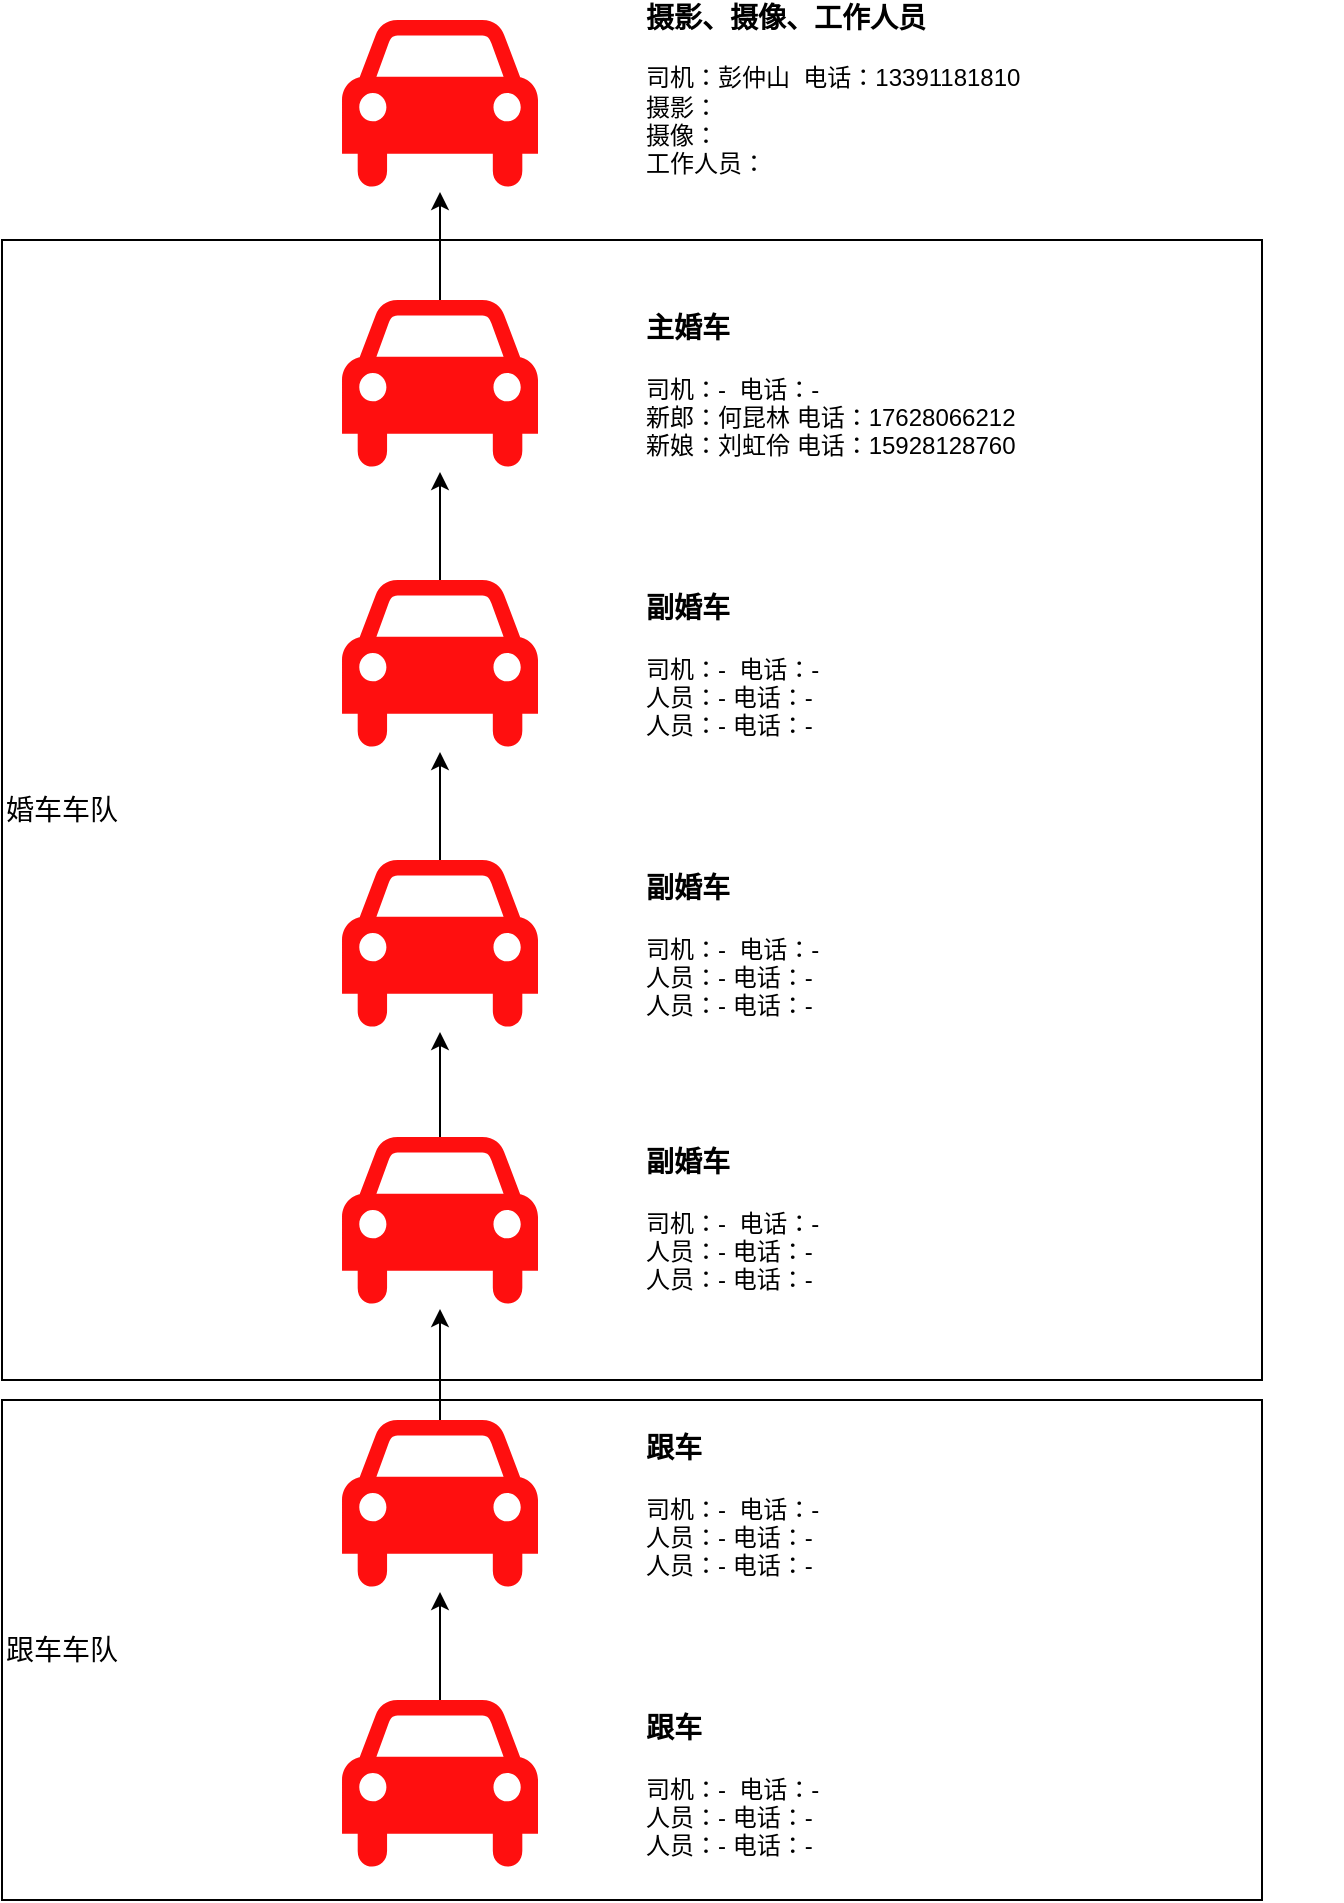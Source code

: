 <mxfile version="15.9.4" type="github">
  <diagram id="ChxOJC20nfknNe4g9IQP" name="Page-1">
    <mxGraphModel dx="2386" dy="2448" grid="1" gridSize="10" guides="1" tooltips="1" connect="1" arrows="1" fold="1" page="1" pageScale="1" pageWidth="827" pageHeight="1169" math="0" shadow="0">
      <root>
        <mxCell id="0" />
        <mxCell id="1" parent="0" />
        <mxCell id="bQJ2CA2lXjh7fbB7IvRR-24" value="跟车车队" style="rounded=0;whiteSpace=wrap;html=1;fontSize=14;align=left;" vertex="1" parent="1">
          <mxGeometry x="200" y="630" width="630" height="250" as="geometry" />
        </mxCell>
        <mxCell id="bQJ2CA2lXjh7fbB7IvRR-23" value="婚车车队" style="rounded=0;whiteSpace=wrap;html=1;fontSize=14;align=left;" vertex="1" parent="1">
          <mxGeometry x="200" y="50" width="630" height="570" as="geometry" />
        </mxCell>
        <mxCell id="bQJ2CA2lXjh7fbB7IvRR-17" value="" style="edgeStyle=orthogonalEdgeStyle;rounded=0;orthogonalLoop=1;jettySize=auto;html=1;fontSize=14;" edge="1" parent="1" source="bQJ2CA2lXjh7fbB7IvRR-1" target="bQJ2CA2lXjh7fbB7IvRR-9">
          <mxGeometry relative="1" as="geometry" />
        </mxCell>
        <mxCell id="bQJ2CA2lXjh7fbB7IvRR-1" value="" style="shape=mxgraph.signs.transportation.car_4;html=1;pointerEvents=1;fillColor=#FF0F0F;strokeColor=none;verticalLabelPosition=bottom;verticalAlign=top;align=center;" vertex="1" parent="1">
          <mxGeometry x="370" y="80" width="98" height="86" as="geometry" />
        </mxCell>
        <mxCell id="bQJ2CA2lXjh7fbB7IvRR-18" value="" style="edgeStyle=orthogonalEdgeStyle;rounded=0;orthogonalLoop=1;jettySize=auto;html=1;fontSize=14;" edge="1" parent="1" source="bQJ2CA2lXjh7fbB7IvRR-4" target="bQJ2CA2lXjh7fbB7IvRR-1">
          <mxGeometry relative="1" as="geometry" />
        </mxCell>
        <mxCell id="bQJ2CA2lXjh7fbB7IvRR-4" value="" style="shape=mxgraph.signs.transportation.car_4;html=1;pointerEvents=1;fillColor=#FF0F0F;strokeColor=none;verticalLabelPosition=bottom;verticalAlign=top;align=center;" vertex="1" parent="1">
          <mxGeometry x="370" y="220" width="98" height="86" as="geometry" />
        </mxCell>
        <mxCell id="bQJ2CA2lXjh7fbB7IvRR-19" value="" style="edgeStyle=orthogonalEdgeStyle;rounded=0;orthogonalLoop=1;jettySize=auto;html=1;fontSize=14;" edge="1" parent="1" source="bQJ2CA2lXjh7fbB7IvRR-5" target="bQJ2CA2lXjh7fbB7IvRR-4">
          <mxGeometry relative="1" as="geometry" />
        </mxCell>
        <mxCell id="bQJ2CA2lXjh7fbB7IvRR-5" value="" style="shape=mxgraph.signs.transportation.car_4;html=1;pointerEvents=1;fillColor=#FF0F0F;strokeColor=none;verticalLabelPosition=bottom;verticalAlign=top;align=center;" vertex="1" parent="1">
          <mxGeometry x="370" y="360" width="98" height="86" as="geometry" />
        </mxCell>
        <mxCell id="bQJ2CA2lXjh7fbB7IvRR-20" value="" style="edgeStyle=orthogonalEdgeStyle;rounded=0;orthogonalLoop=1;jettySize=auto;html=1;fontSize=14;" edge="1" parent="1" source="bQJ2CA2lXjh7fbB7IvRR-6" target="bQJ2CA2lXjh7fbB7IvRR-5">
          <mxGeometry relative="1" as="geometry" />
        </mxCell>
        <mxCell id="bQJ2CA2lXjh7fbB7IvRR-6" value="" style="shape=mxgraph.signs.transportation.car_4;html=1;pointerEvents=1;fillColor=#FF0F0F;strokeColor=none;verticalLabelPosition=bottom;verticalAlign=top;align=center;" vertex="1" parent="1">
          <mxGeometry x="370" y="498.5" width="98" height="86" as="geometry" />
        </mxCell>
        <mxCell id="bQJ2CA2lXjh7fbB7IvRR-21" value="" style="edgeStyle=orthogonalEdgeStyle;rounded=0;orthogonalLoop=1;jettySize=auto;html=1;fontSize=14;" edge="1" parent="1" source="bQJ2CA2lXjh7fbB7IvRR-7" target="bQJ2CA2lXjh7fbB7IvRR-6">
          <mxGeometry relative="1" as="geometry" />
        </mxCell>
        <mxCell id="bQJ2CA2lXjh7fbB7IvRR-7" value="" style="shape=mxgraph.signs.transportation.car_4;html=1;pointerEvents=1;fillColor=#FF0F0F;strokeColor=none;verticalLabelPosition=bottom;verticalAlign=top;align=center;" vertex="1" parent="1">
          <mxGeometry x="370" y="640" width="98" height="86" as="geometry" />
        </mxCell>
        <mxCell id="bQJ2CA2lXjh7fbB7IvRR-22" value="" style="edgeStyle=orthogonalEdgeStyle;rounded=0;orthogonalLoop=1;jettySize=auto;html=1;fontSize=14;" edge="1" parent="1" source="bQJ2CA2lXjh7fbB7IvRR-8" target="bQJ2CA2lXjh7fbB7IvRR-7">
          <mxGeometry relative="1" as="geometry" />
        </mxCell>
        <mxCell id="bQJ2CA2lXjh7fbB7IvRR-8" value="" style="shape=mxgraph.signs.transportation.car_4;html=1;pointerEvents=1;fillColor=#FF0F0F;strokeColor=none;verticalLabelPosition=bottom;verticalAlign=top;align=center;" vertex="1" parent="1">
          <mxGeometry x="370" y="780" width="98" height="86" as="geometry" />
        </mxCell>
        <mxCell id="bQJ2CA2lXjh7fbB7IvRR-9" value="" style="shape=mxgraph.signs.transportation.car_4;html=1;pointerEvents=1;fillColor=#FF0F0F;strokeColor=none;verticalLabelPosition=bottom;verticalAlign=top;align=center;" vertex="1" parent="1">
          <mxGeometry x="370" y="-60" width="98" height="86" as="geometry" />
        </mxCell>
        <mxCell id="bQJ2CA2lXjh7fbB7IvRR-10" value="&lt;b&gt;&lt;font style=&quot;font-size: 14px&quot;&gt;摄影、摄像、工作人员&lt;br&gt;&lt;/font&gt;&lt;/b&gt;&lt;br&gt;司机：彭仲山&amp;nbsp; 电话：13391181810&lt;br&gt;摄影：&lt;br&gt;摄像：&lt;br&gt;工作人员：" style="text;html=1;strokeColor=none;fillColor=none;align=left;verticalAlign=middle;whiteSpace=wrap;rounded=0;" vertex="1" parent="1">
          <mxGeometry x="520" y="-70" width="350" height="90" as="geometry" />
        </mxCell>
        <mxCell id="bQJ2CA2lXjh7fbB7IvRR-11" value="&lt;b&gt;&lt;font style=&quot;font-size: 14px&quot;&gt;主婚车&lt;br&gt;&lt;/font&gt;&lt;/b&gt;&lt;br&gt;司机：-&amp;nbsp; 电话：-&lt;br&gt;新郎：何昆林 电话：17628066212&lt;br&gt;新娘：刘虹伶 电话：15928128760" style="text;html=1;strokeColor=none;fillColor=none;align=left;verticalAlign=middle;whiteSpace=wrap;rounded=0;" vertex="1" parent="1">
          <mxGeometry x="520" y="78" width="350" height="90" as="geometry" />
        </mxCell>
        <mxCell id="bQJ2CA2lXjh7fbB7IvRR-12" value="&lt;b&gt;&lt;font style=&quot;font-size: 14px&quot;&gt;副婚车&lt;br&gt;&lt;/font&gt;&lt;/b&gt;&lt;br&gt;司机：-&amp;nbsp; 电话：-&lt;br&gt;人员：- 电话：-&lt;br&gt;人员：- 电话：-" style="text;html=1;strokeColor=none;fillColor=none;align=left;verticalAlign=middle;whiteSpace=wrap;rounded=0;" vertex="1" parent="1">
          <mxGeometry x="520" y="218" width="350" height="90" as="geometry" />
        </mxCell>
        <mxCell id="bQJ2CA2lXjh7fbB7IvRR-13" value="&lt;b&gt;&lt;font style=&quot;font-size: 14px&quot;&gt;副婚车&lt;br&gt;&lt;/font&gt;&lt;/b&gt;&lt;br&gt;司机：-&amp;nbsp; 电话：-&lt;br&gt;人员：- 电话：-&lt;br&gt;人员：- 电话：-" style="text;html=1;strokeColor=none;fillColor=none;align=left;verticalAlign=middle;whiteSpace=wrap;rounded=0;" vertex="1" parent="1">
          <mxGeometry x="520" y="358" width="350" height="90" as="geometry" />
        </mxCell>
        <mxCell id="bQJ2CA2lXjh7fbB7IvRR-14" value="&lt;b&gt;&lt;font style=&quot;font-size: 14px&quot;&gt;副婚车&lt;br&gt;&lt;/font&gt;&lt;/b&gt;&lt;br&gt;司机：-&amp;nbsp; 电话：-&lt;br&gt;人员：- 电话：-&lt;br&gt;人员：- 电话：-" style="text;html=1;strokeColor=none;fillColor=none;align=left;verticalAlign=middle;whiteSpace=wrap;rounded=0;" vertex="1" parent="1">
          <mxGeometry x="520" y="495" width="350" height="90" as="geometry" />
        </mxCell>
        <mxCell id="bQJ2CA2lXjh7fbB7IvRR-15" value="&lt;b&gt;&lt;font style=&quot;font-size: 14px&quot;&gt;跟车&lt;br&gt;&lt;/font&gt;&lt;/b&gt;&lt;br&gt;司机：-&amp;nbsp; 电话：-&lt;br&gt;人员：- 电话：-&lt;br&gt;人员：- 电话：-" style="text;html=1;strokeColor=none;fillColor=none;align=left;verticalAlign=middle;whiteSpace=wrap;rounded=0;" vertex="1" parent="1">
          <mxGeometry x="520" y="638" width="350" height="90" as="geometry" />
        </mxCell>
        <mxCell id="bQJ2CA2lXjh7fbB7IvRR-16" value="&lt;b&gt;&lt;font style=&quot;font-size: 14px&quot;&gt;跟车&lt;br&gt;&lt;/font&gt;&lt;/b&gt;&lt;br&gt;司机：-&amp;nbsp; 电话：-&lt;br&gt;人员：- 电话：-&lt;br&gt;人员：- 电话：-" style="text;html=1;strokeColor=none;fillColor=none;align=left;verticalAlign=middle;whiteSpace=wrap;rounded=0;" vertex="1" parent="1">
          <mxGeometry x="520" y="778" width="350" height="90" as="geometry" />
        </mxCell>
      </root>
    </mxGraphModel>
  </diagram>
</mxfile>
